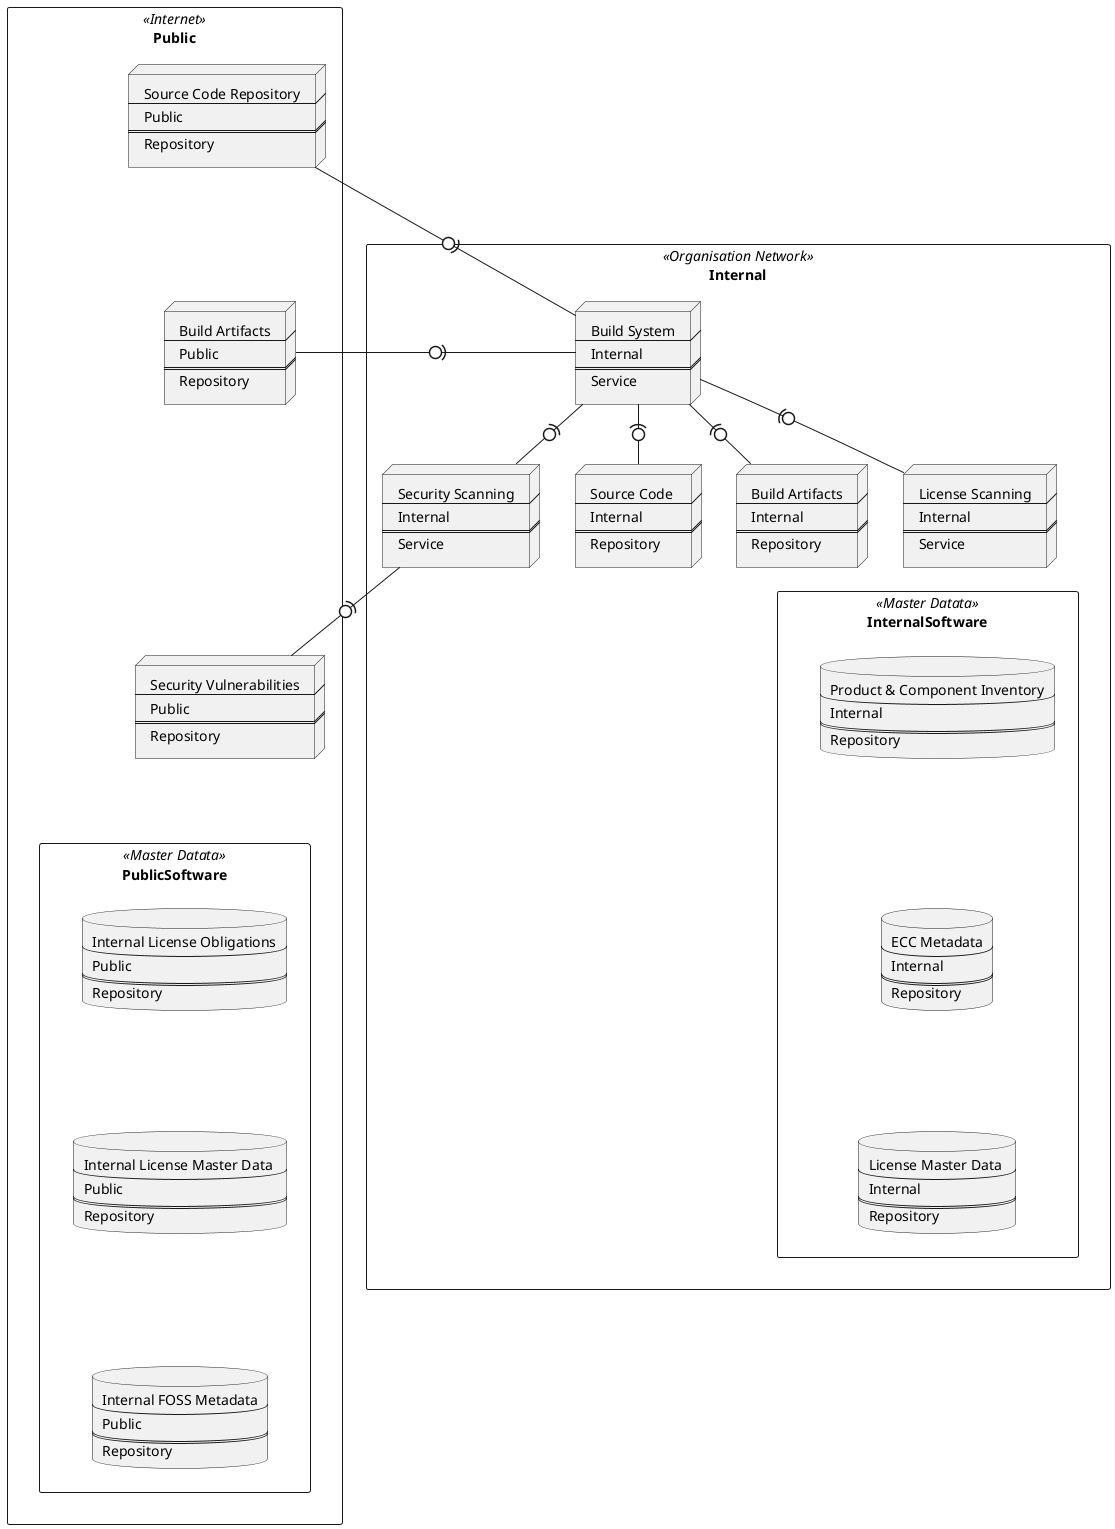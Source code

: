@startuml

'
' SPDX-License-Identifier: CC-BY-SA-4.0
'
' Showing the tooling landscape as UML deployement diagram
' This is meant to be a big picture, not listing all details
'

'
' Elements: What is public in the Internet
'

rectangle Public <<Internet>> {

top to bottom direction

node publicsource [
Source Code Repository
----
Public
====
Repository
]

node publicartifacts [
Build Artifacts
----
Public
====
Repository
]

node publicvulnerabilities [
Security Vulnerabilities
----
Public
====
Repository
]

rectangle PublicSoftware <<Master Datata>> {

top to bottom direction


database publicobligtions [
Internal License Obligations
----
Public
====
Repository
]

database publiclicenses [
Internal License Master Data 
----
Public
====
Repository
]

database publicmetadata [
Internal FOSS Metadata
----
Public
====
Repository
]

}

}

'
' Elements: What is inside organisation or comapny
'

rectangle Internal <<Organisation Network>> {

node buildsystem [
Build System
----
Internal
====
Service
]

node internalsource [
Source Code 
----
Internal
====
Repository
]

node internalartifacts [
Build Artifacts
----
Internal
====
Repository
]

node licensescanning [
License Scanning
----
Internal
====
Service
]

node securityscanning [
Security Scanning
----
Internal
====
Service
]


rectangle InternalSoftware <<Master Datata>> {

database inventory [
Product & Component Inventory
----
Internal
====
Repository
]

database ecc [
ECC Metadata
----
Internal
====
Repository
]

database licenses [
License Master Data 
----
Internal
====
Repository
]

}

}

' 
' relations section
'

publicsource -0)- buildsystem
publicartifacts -0)- buildsystem
internalsource -up0)- buildsystem
licensescanning -up0)- buildsystem
securityscanning -up0)- buildsystem
internalartifacts -up0)- buildsystem
publicvulnerabilities -up0)- securityscanning

' 
' hidden relations to force layout ...
' 

publicsource -[hidden]--> publicartifacts
publicartifacts -[hidden]--> publicvulnerabilities
publicvulnerabilities -[hidden]--> PublicSoftware

publicobligtions -[hidden]--> publiclicenses
publiclicenses -[hidden]--> publicmetadata

buildsystem -[hidden]--> InternalSoftware

inventory -[hidden]--> ecc
ecc -[hidden]--> licenses

@enduml

||||||| merged common ancestors
=======
@startuml

'
' SPDX-License-Identifier: CC-BY-SA-4.0
'
' Showing the tooling landscape as UML deployement diagram
' This is meant to be a big picture, not listing all details
'

'
' Elements: What is public in the Internet
'

rectangle Public <<Internet>> {

top to bottom direction

node publicsource [
Source Code Repository
----
Public
====
Server
]

node publicartifacts [
Build Artifacts
----
Public
====
Server
]

node publicvulnerabilities [
Security Vulnerabilities
----
Public
====
Server
]

rectangle PublicSoftware <<Master Datata>> {

top to bottom direction


database publicobligtions [
Internal License Obligations
----
Public
====
Database
]

database publiclicenses [
Internal License Master Data 
----
Public
====
Database
]

database publicmetadata [
Internal FOSS Metadata
----
Public
====
Database
]

}

}

'
' Elements: What is inside organisation or comapny
'

rectangle Internal <<Organisation Network>> {

node buildsystem [
Build System
----
Internal
====
Server
]

node internalsource [
Source Code 
----
Internal
====
Server
]

node licensescanning [
License Scanning
----
Internal
====
Server
]

node securityscanning [
Security Scanning
----
Internal
====
Server
]

node internalartifacts [
Build Artifacts
----
Internal
====
Server
]

rectangle InternalSoftware <<Master Datata>> {

database inventory [
Product & Component Inventory
----
Internal
====
Database
]

database ecc [
ECC Metadata
----
Internal
====
Database
]

database licenses [
License Master Data 
----
Internal
====
Database
]

}

}

' 
' relations section
'

publicsource -0)- buildsystem
publicartifacts -0)- buildsystem
internalsource -up0)- buildsystem
licensescanning -up0)- buildsystem
securityscanning -up0)- buildsystem
internalartifacts -up0)- buildsystem
publicvulnerabilities -up0)- securityscanning

' 
' hidden relations to force layout ...
' 

publicsource -[hidden]--> publicartifacts
publicartifacts -[hidden]--> publicvulnerabilities
publicvulnerabilities -[hidden]--> PublicSoftware

publicobligtions -[hidden]--> publiclicenses
publiclicenses -[hidden]--> publicmetadata

buildsystem -[hidden]--> InternalSoftware

inventory -[hidden]--> ecc
ecc -[hidden]--> licenses

@enduml